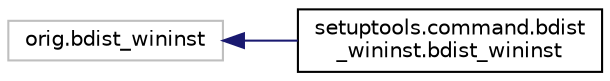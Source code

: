 digraph "Graphical Class Hierarchy"
{
 // LATEX_PDF_SIZE
  edge [fontname="Helvetica",fontsize="10",labelfontname="Helvetica",labelfontsize="10"];
  node [fontname="Helvetica",fontsize="10",shape=record];
  rankdir="LR";
  Node2382 [label="orig.bdist_wininst",height=0.2,width=0.4,color="grey75", fillcolor="white", style="filled",tooltip=" "];
  Node2382 -> Node0 [dir="back",color="midnightblue",fontsize="10",style="solid",fontname="Helvetica"];
  Node0 [label="setuptools.command.bdist\l_wininst.bdist_wininst",height=0.2,width=0.4,color="black", fillcolor="white", style="filled",URL="$classsetuptools_1_1command_1_1bdist__wininst_1_1bdist__wininst.html",tooltip=" "];
}
